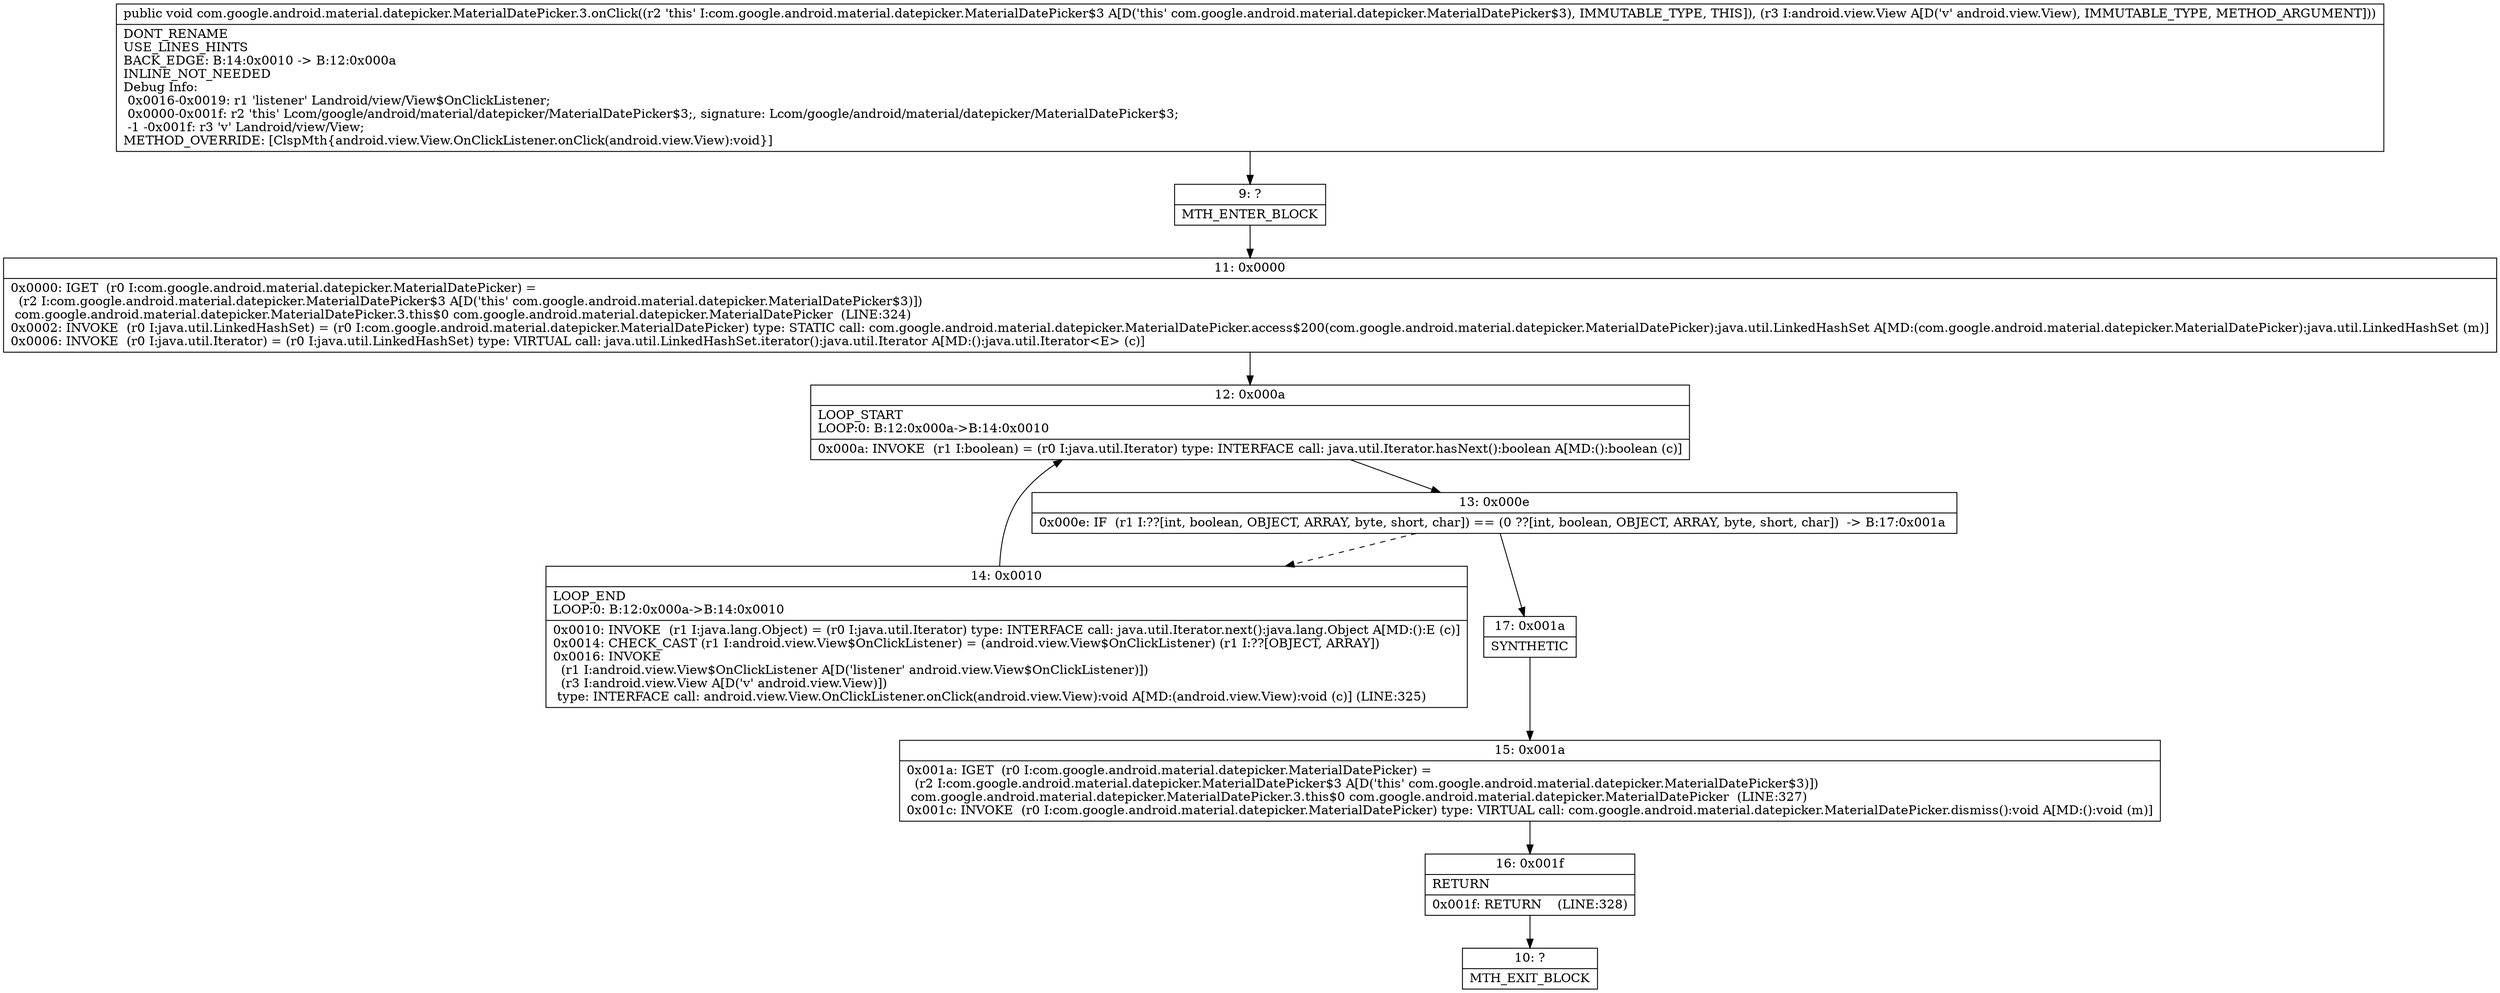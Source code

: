 digraph "CFG forcom.google.android.material.datepicker.MaterialDatePicker.3.onClick(Landroid\/view\/View;)V" {
Node_9 [shape=record,label="{9\:\ ?|MTH_ENTER_BLOCK\l}"];
Node_11 [shape=record,label="{11\:\ 0x0000|0x0000: IGET  (r0 I:com.google.android.material.datepicker.MaterialDatePicker) = \l  (r2 I:com.google.android.material.datepicker.MaterialDatePicker$3 A[D('this' com.google.android.material.datepicker.MaterialDatePicker$3)])\l com.google.android.material.datepicker.MaterialDatePicker.3.this$0 com.google.android.material.datepicker.MaterialDatePicker  (LINE:324)\l0x0002: INVOKE  (r0 I:java.util.LinkedHashSet) = (r0 I:com.google.android.material.datepicker.MaterialDatePicker) type: STATIC call: com.google.android.material.datepicker.MaterialDatePicker.access$200(com.google.android.material.datepicker.MaterialDatePicker):java.util.LinkedHashSet A[MD:(com.google.android.material.datepicker.MaterialDatePicker):java.util.LinkedHashSet (m)]\l0x0006: INVOKE  (r0 I:java.util.Iterator) = (r0 I:java.util.LinkedHashSet) type: VIRTUAL call: java.util.LinkedHashSet.iterator():java.util.Iterator A[MD:():java.util.Iterator\<E\> (c)]\l}"];
Node_12 [shape=record,label="{12\:\ 0x000a|LOOP_START\lLOOP:0: B:12:0x000a\-\>B:14:0x0010\l|0x000a: INVOKE  (r1 I:boolean) = (r0 I:java.util.Iterator) type: INTERFACE call: java.util.Iterator.hasNext():boolean A[MD:():boolean (c)]\l}"];
Node_13 [shape=record,label="{13\:\ 0x000e|0x000e: IF  (r1 I:??[int, boolean, OBJECT, ARRAY, byte, short, char]) == (0 ??[int, boolean, OBJECT, ARRAY, byte, short, char])  \-\> B:17:0x001a \l}"];
Node_14 [shape=record,label="{14\:\ 0x0010|LOOP_END\lLOOP:0: B:12:0x000a\-\>B:14:0x0010\l|0x0010: INVOKE  (r1 I:java.lang.Object) = (r0 I:java.util.Iterator) type: INTERFACE call: java.util.Iterator.next():java.lang.Object A[MD:():E (c)]\l0x0014: CHECK_CAST (r1 I:android.view.View$OnClickListener) = (android.view.View$OnClickListener) (r1 I:??[OBJECT, ARRAY]) \l0x0016: INVOKE  \l  (r1 I:android.view.View$OnClickListener A[D('listener' android.view.View$OnClickListener)])\l  (r3 I:android.view.View A[D('v' android.view.View)])\l type: INTERFACE call: android.view.View.OnClickListener.onClick(android.view.View):void A[MD:(android.view.View):void (c)] (LINE:325)\l}"];
Node_17 [shape=record,label="{17\:\ 0x001a|SYNTHETIC\l}"];
Node_15 [shape=record,label="{15\:\ 0x001a|0x001a: IGET  (r0 I:com.google.android.material.datepicker.MaterialDatePicker) = \l  (r2 I:com.google.android.material.datepicker.MaterialDatePicker$3 A[D('this' com.google.android.material.datepicker.MaterialDatePicker$3)])\l com.google.android.material.datepicker.MaterialDatePicker.3.this$0 com.google.android.material.datepicker.MaterialDatePicker  (LINE:327)\l0x001c: INVOKE  (r0 I:com.google.android.material.datepicker.MaterialDatePicker) type: VIRTUAL call: com.google.android.material.datepicker.MaterialDatePicker.dismiss():void A[MD:():void (m)]\l}"];
Node_16 [shape=record,label="{16\:\ 0x001f|RETURN\l|0x001f: RETURN    (LINE:328)\l}"];
Node_10 [shape=record,label="{10\:\ ?|MTH_EXIT_BLOCK\l}"];
MethodNode[shape=record,label="{public void com.google.android.material.datepicker.MaterialDatePicker.3.onClick((r2 'this' I:com.google.android.material.datepicker.MaterialDatePicker$3 A[D('this' com.google.android.material.datepicker.MaterialDatePicker$3), IMMUTABLE_TYPE, THIS]), (r3 I:android.view.View A[D('v' android.view.View), IMMUTABLE_TYPE, METHOD_ARGUMENT]))  | DONT_RENAME\lUSE_LINES_HINTS\lBACK_EDGE: B:14:0x0010 \-\> B:12:0x000a\lINLINE_NOT_NEEDED\lDebug Info:\l  0x0016\-0x0019: r1 'listener' Landroid\/view\/View$OnClickListener;\l  0x0000\-0x001f: r2 'this' Lcom\/google\/android\/material\/datepicker\/MaterialDatePicker$3;, signature: Lcom\/google\/android\/material\/datepicker\/MaterialDatePicker$3;\l  \-1 \-0x001f: r3 'v' Landroid\/view\/View;\lMETHOD_OVERRIDE: [ClspMth\{android.view.View.OnClickListener.onClick(android.view.View):void\}]\l}"];
MethodNode -> Node_9;Node_9 -> Node_11;
Node_11 -> Node_12;
Node_12 -> Node_13;
Node_13 -> Node_14[style=dashed];
Node_13 -> Node_17;
Node_14 -> Node_12;
Node_17 -> Node_15;
Node_15 -> Node_16;
Node_16 -> Node_10;
}

